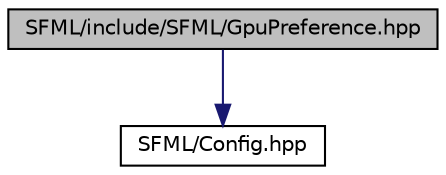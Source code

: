digraph "SFML/include/SFML/GpuPreference.hpp"
{
 // LATEX_PDF_SIZE
  edge [fontname="Helvetica",fontsize="10",labelfontname="Helvetica",labelfontsize="10"];
  node [fontname="Helvetica",fontsize="10",shape=record];
  Node1 [label="SFML/include/SFML/GpuPreference.hpp",height=0.2,width=0.4,color="black", fillcolor="grey75", style="filled", fontcolor="black",tooltip="Headers."];
  Node1 -> Node2 [color="midnightblue",fontsize="10",style="solid"];
  Node2 [label="SFML/Config.hpp",height=0.2,width=0.4,color="black", fillcolor="white", style="filled",URL="$df/db4/Config_8hpp_source.html",tooltip=" "];
}
